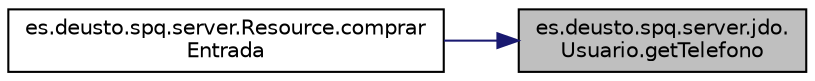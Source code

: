 digraph "es.deusto.spq.server.jdo.Usuario.getTelefono"
{
 // LATEX_PDF_SIZE
  edge [fontname="Helvetica",fontsize="10",labelfontname="Helvetica",labelfontsize="10"];
  node [fontname="Helvetica",fontsize="10",shape=record];
  rankdir="RL";
  Node1 [label="es.deusto.spq.server.jdo.\lUsuario.getTelefono",height=0.2,width=0.4,color="black", fillcolor="grey75", style="filled", fontcolor="black",tooltip=" "];
  Node1 -> Node2 [dir="back",color="midnightblue",fontsize="10",style="solid",fontname="Helvetica"];
  Node2 [label="es.deusto.spq.server.Resource.comprar\lEntrada",height=0.2,width=0.4,color="black", fillcolor="white", style="filled",URL="$classes_1_1deusto_1_1spq_1_1server_1_1_resource.html#ae01adbcaf25858c21d32df97ac215d89",tooltip=" "];
}
